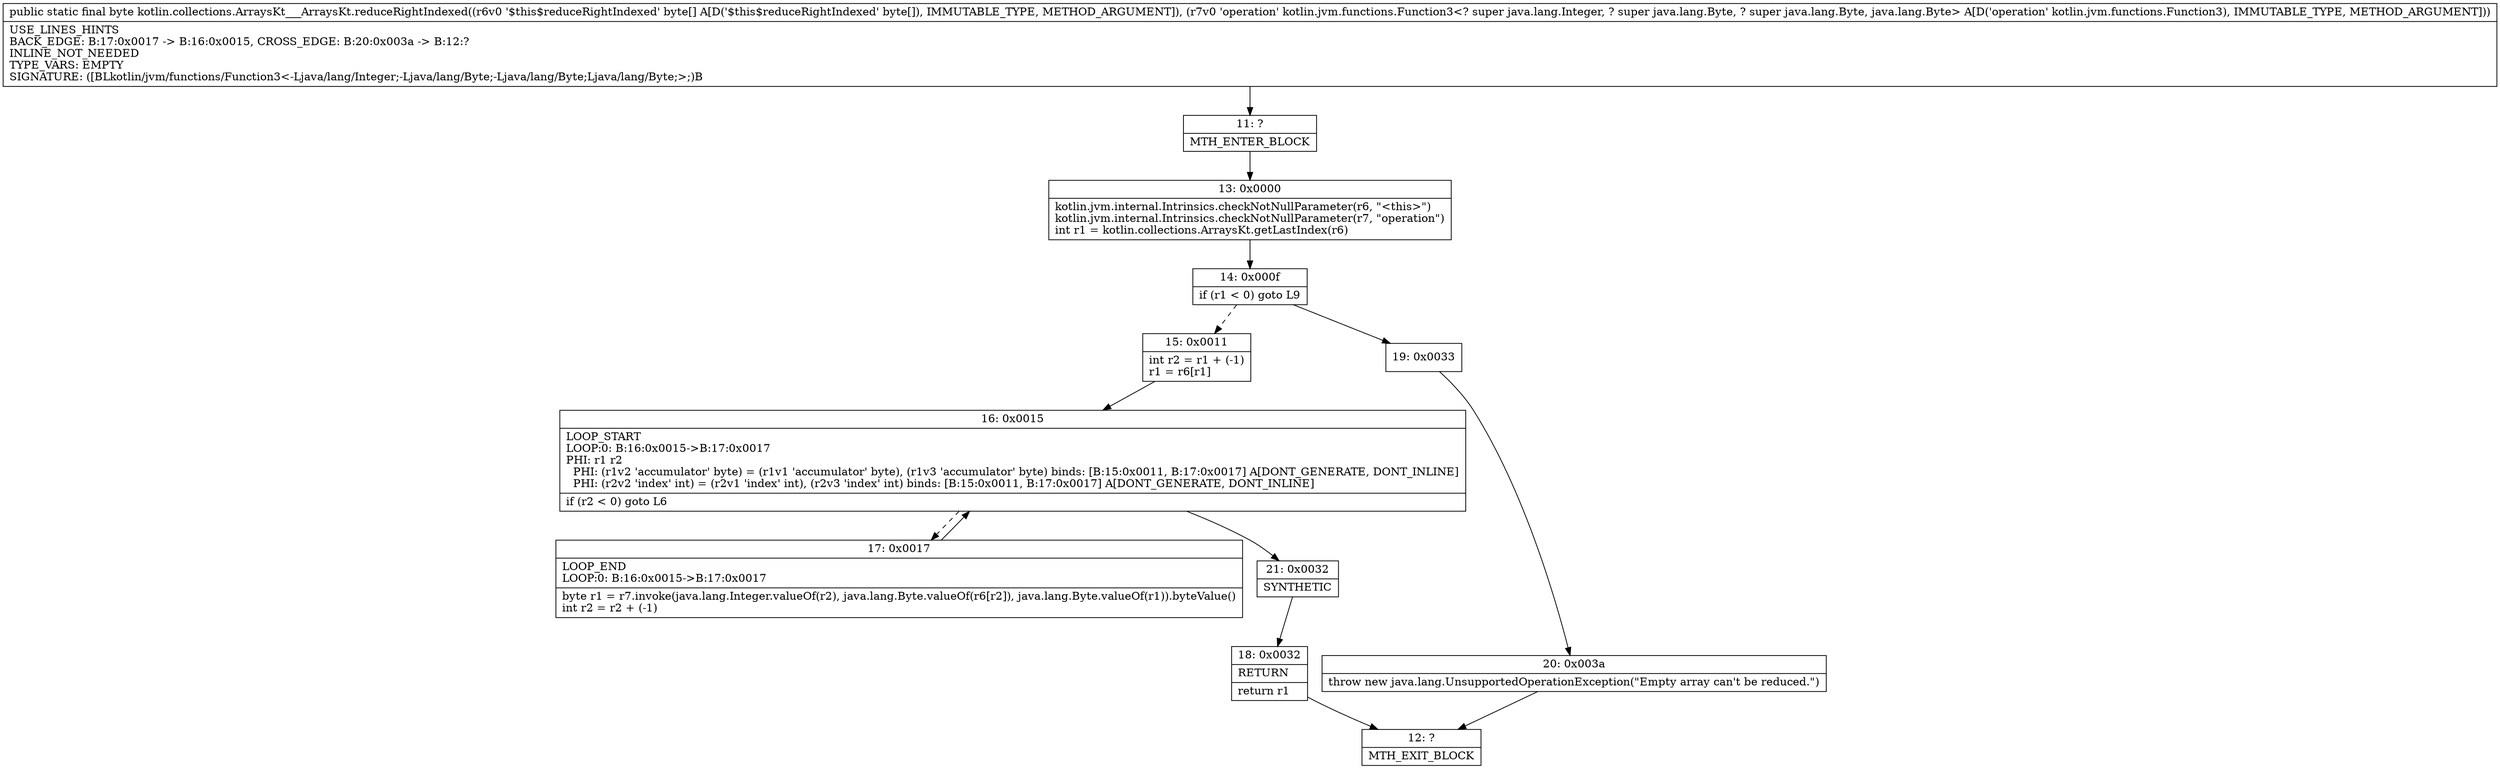 digraph "CFG forkotlin.collections.ArraysKt___ArraysKt.reduceRightIndexed([BLkotlin\/jvm\/functions\/Function3;)B" {
Node_11 [shape=record,label="{11\:\ ?|MTH_ENTER_BLOCK\l}"];
Node_13 [shape=record,label="{13\:\ 0x0000|kotlin.jvm.internal.Intrinsics.checkNotNullParameter(r6, \"\<this\>\")\lkotlin.jvm.internal.Intrinsics.checkNotNullParameter(r7, \"operation\")\lint r1 = kotlin.collections.ArraysKt.getLastIndex(r6)\l}"];
Node_14 [shape=record,label="{14\:\ 0x000f|if (r1 \< 0) goto L9\l}"];
Node_15 [shape=record,label="{15\:\ 0x0011|int r2 = r1 + (\-1)\lr1 = r6[r1]\l}"];
Node_16 [shape=record,label="{16\:\ 0x0015|LOOP_START\lLOOP:0: B:16:0x0015\-\>B:17:0x0017\lPHI: r1 r2 \l  PHI: (r1v2 'accumulator' byte) = (r1v1 'accumulator' byte), (r1v3 'accumulator' byte) binds: [B:15:0x0011, B:17:0x0017] A[DONT_GENERATE, DONT_INLINE]\l  PHI: (r2v2 'index' int) = (r2v1 'index' int), (r2v3 'index' int) binds: [B:15:0x0011, B:17:0x0017] A[DONT_GENERATE, DONT_INLINE]\l|if (r2 \< 0) goto L6\l}"];
Node_17 [shape=record,label="{17\:\ 0x0017|LOOP_END\lLOOP:0: B:16:0x0015\-\>B:17:0x0017\l|byte r1 = r7.invoke(java.lang.Integer.valueOf(r2), java.lang.Byte.valueOf(r6[r2]), java.lang.Byte.valueOf(r1)).byteValue()\lint r2 = r2 + (\-1)\l}"];
Node_21 [shape=record,label="{21\:\ 0x0032|SYNTHETIC\l}"];
Node_18 [shape=record,label="{18\:\ 0x0032|RETURN\l|return r1\l}"];
Node_12 [shape=record,label="{12\:\ ?|MTH_EXIT_BLOCK\l}"];
Node_19 [shape=record,label="{19\:\ 0x0033}"];
Node_20 [shape=record,label="{20\:\ 0x003a|throw new java.lang.UnsupportedOperationException(\"Empty array can't be reduced.\")\l}"];
MethodNode[shape=record,label="{public static final byte kotlin.collections.ArraysKt___ArraysKt.reduceRightIndexed((r6v0 '$this$reduceRightIndexed' byte[] A[D('$this$reduceRightIndexed' byte[]), IMMUTABLE_TYPE, METHOD_ARGUMENT]), (r7v0 'operation' kotlin.jvm.functions.Function3\<? super java.lang.Integer, ? super java.lang.Byte, ? super java.lang.Byte, java.lang.Byte\> A[D('operation' kotlin.jvm.functions.Function3), IMMUTABLE_TYPE, METHOD_ARGUMENT]))  | USE_LINES_HINTS\lBACK_EDGE: B:17:0x0017 \-\> B:16:0x0015, CROSS_EDGE: B:20:0x003a \-\> B:12:?\lINLINE_NOT_NEEDED\lTYPE_VARS: EMPTY\lSIGNATURE: ([BLkotlin\/jvm\/functions\/Function3\<\-Ljava\/lang\/Integer;\-Ljava\/lang\/Byte;\-Ljava\/lang\/Byte;Ljava\/lang\/Byte;\>;)B\l}"];
MethodNode -> Node_11;Node_11 -> Node_13;
Node_13 -> Node_14;
Node_14 -> Node_15[style=dashed];
Node_14 -> Node_19;
Node_15 -> Node_16;
Node_16 -> Node_17[style=dashed];
Node_16 -> Node_21;
Node_17 -> Node_16;
Node_21 -> Node_18;
Node_18 -> Node_12;
Node_19 -> Node_20;
Node_20 -> Node_12;
}

